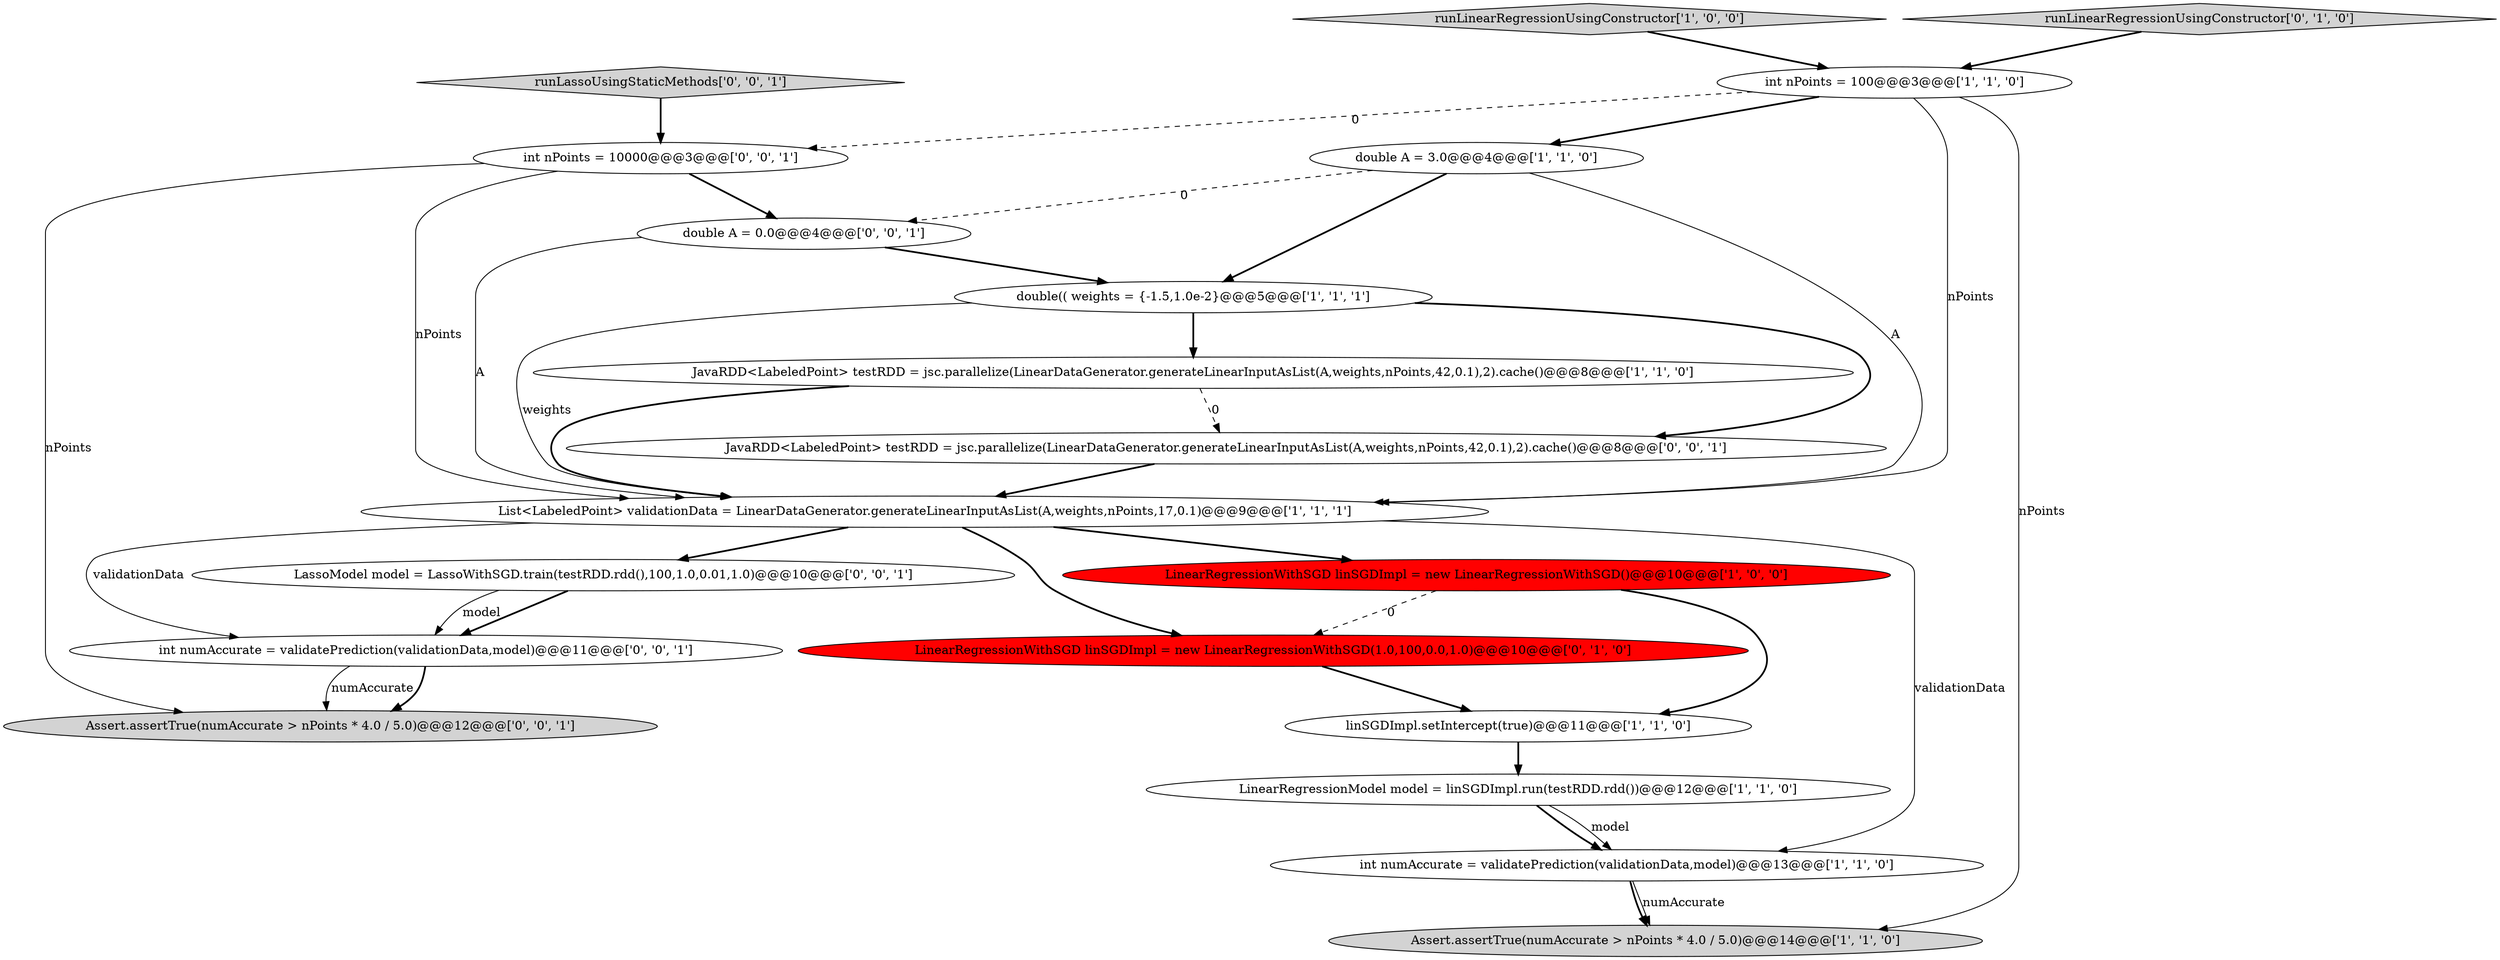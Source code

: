 digraph {
14 [style = filled, label = "runLassoUsingStaticMethods['0', '0', '1']", fillcolor = lightgray, shape = diamond image = "AAA0AAABBB3BBB"];
9 [style = filled, label = "double A = 3.0@@@4@@@['1', '1', '0']", fillcolor = white, shape = ellipse image = "AAA0AAABBB1BBB"];
10 [style = filled, label = "int nPoints = 100@@@3@@@['1', '1', '0']", fillcolor = white, shape = ellipse image = "AAA0AAABBB1BBB"];
11 [style = filled, label = "LinearRegressionWithSGD linSGDImpl = new LinearRegressionWithSGD(1.0,100,0.0,1.0)@@@10@@@['0', '1', '0']", fillcolor = red, shape = ellipse image = "AAA1AAABBB2BBB"];
3 [style = filled, label = "LinearRegressionWithSGD linSGDImpl = new LinearRegressionWithSGD()@@@10@@@['1', '0', '0']", fillcolor = red, shape = ellipse image = "AAA1AAABBB1BBB"];
2 [style = filled, label = "List<LabeledPoint> validationData = LinearDataGenerator.generateLinearInputAsList(A,weights,nPoints,17,0.1)@@@9@@@['1', '1', '1']", fillcolor = white, shape = ellipse image = "AAA0AAABBB1BBB"];
5 [style = filled, label = "runLinearRegressionUsingConstructor['1', '0', '0']", fillcolor = lightgray, shape = diamond image = "AAA0AAABBB1BBB"];
6 [style = filled, label = "linSGDImpl.setIntercept(true)@@@11@@@['1', '1', '0']", fillcolor = white, shape = ellipse image = "AAA0AAABBB1BBB"];
8 [style = filled, label = "int numAccurate = validatePrediction(validationData,model)@@@13@@@['1', '1', '0']", fillcolor = white, shape = ellipse image = "AAA0AAABBB1BBB"];
12 [style = filled, label = "runLinearRegressionUsingConstructor['0', '1', '0']", fillcolor = lightgray, shape = diamond image = "AAA0AAABBB2BBB"];
1 [style = filled, label = "Assert.assertTrue(numAccurate > nPoints * 4.0 / 5.0)@@@14@@@['1', '1', '0']", fillcolor = lightgray, shape = ellipse image = "AAA0AAABBB1BBB"];
4 [style = filled, label = "LinearRegressionModel model = linSGDImpl.run(testRDD.rdd())@@@12@@@['1', '1', '0']", fillcolor = white, shape = ellipse image = "AAA0AAABBB1BBB"];
15 [style = filled, label = "JavaRDD<LabeledPoint> testRDD = jsc.parallelize(LinearDataGenerator.generateLinearInputAsList(A,weights,nPoints,42,0.1),2).cache()@@@8@@@['0', '0', '1']", fillcolor = white, shape = ellipse image = "AAA0AAABBB3BBB"];
17 [style = filled, label = "int numAccurate = validatePrediction(validationData,model)@@@11@@@['0', '0', '1']", fillcolor = white, shape = ellipse image = "AAA0AAABBB3BBB"];
18 [style = filled, label = "Assert.assertTrue(numAccurate > nPoints * 4.0 / 5.0)@@@12@@@['0', '0', '1']", fillcolor = lightgray, shape = ellipse image = "AAA0AAABBB3BBB"];
19 [style = filled, label = "LassoModel model = LassoWithSGD.train(testRDD.rdd(),100,1.0,0.01,1.0)@@@10@@@['0', '0', '1']", fillcolor = white, shape = ellipse image = "AAA0AAABBB3BBB"];
13 [style = filled, label = "int nPoints = 10000@@@3@@@['0', '0', '1']", fillcolor = white, shape = ellipse image = "AAA0AAABBB3BBB"];
16 [style = filled, label = "double A = 0.0@@@4@@@['0', '0', '1']", fillcolor = white, shape = ellipse image = "AAA0AAABBB3BBB"];
0 [style = filled, label = "double(( weights = {-1.5,1.0e-2}@@@5@@@['1', '1', '1']", fillcolor = white, shape = ellipse image = "AAA0AAABBB1BBB"];
7 [style = filled, label = "JavaRDD<LabeledPoint> testRDD = jsc.parallelize(LinearDataGenerator.generateLinearInputAsList(A,weights,nPoints,42,0.1),2).cache()@@@8@@@['1', '1', '0']", fillcolor = white, shape = ellipse image = "AAA0AAABBB1BBB"];
5->10 [style = bold, label=""];
16->0 [style = bold, label=""];
15->2 [style = bold, label=""];
2->19 [style = bold, label=""];
9->16 [style = dashed, label="0"];
9->0 [style = bold, label=""];
2->17 [style = solid, label="validationData"];
2->3 [style = bold, label=""];
11->6 [style = bold, label=""];
9->2 [style = solid, label="A"];
16->2 [style = solid, label="A"];
13->18 [style = solid, label="nPoints"];
3->6 [style = bold, label=""];
19->17 [style = bold, label=""];
10->13 [style = dashed, label="0"];
13->16 [style = bold, label=""];
0->15 [style = bold, label=""];
19->17 [style = solid, label="model"];
0->7 [style = bold, label=""];
8->1 [style = bold, label=""];
6->4 [style = bold, label=""];
12->10 [style = bold, label=""];
13->2 [style = solid, label="nPoints"];
7->2 [style = bold, label=""];
4->8 [style = solid, label="model"];
7->15 [style = dashed, label="0"];
4->8 [style = bold, label=""];
17->18 [style = solid, label="numAccurate"];
10->2 [style = solid, label="nPoints"];
10->9 [style = bold, label=""];
14->13 [style = bold, label=""];
0->2 [style = solid, label="weights"];
2->11 [style = bold, label=""];
17->18 [style = bold, label=""];
3->11 [style = dashed, label="0"];
10->1 [style = solid, label="nPoints"];
8->1 [style = solid, label="numAccurate"];
2->8 [style = solid, label="validationData"];
}
